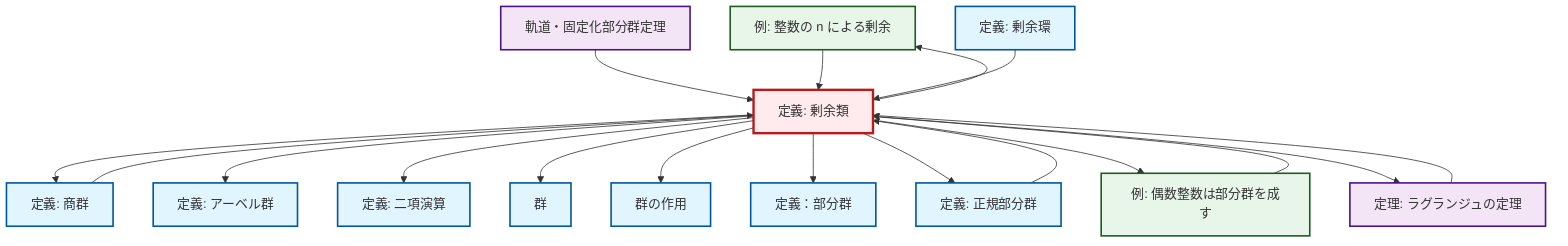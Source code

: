 graph TD
    classDef definition fill:#e1f5fe,stroke:#01579b,stroke-width:2px
    classDef theorem fill:#f3e5f5,stroke:#4a148c,stroke-width:2px
    classDef axiom fill:#fff3e0,stroke:#e65100,stroke-width:2px
    classDef example fill:#e8f5e9,stroke:#1b5e20,stroke-width:2px
    classDef current fill:#ffebee,stroke:#b71c1c,stroke-width:3px
    ex-quotient-integers-mod-n["例: 整数の n による剰余"]:::example
    def-abelian-group["定義: アーベル群"]:::definition
    def-quotient-group["定義: 商群"]:::definition
    thm-lagrange["定理: ラグランジュの定理"]:::theorem
    def-group-action["群の作用"]:::definition
    thm-orbit-stabilizer["軌道・固定化部分群定理"]:::theorem
    def-coset["定義: 剰余類"]:::definition
    def-normal-subgroup["定義: 正規部分群"]:::definition
    ex-even-integers-subgroup["例: 偶数整数は部分群を成す"]:::example
    def-quotient-ring["定義: 剰余環"]:::definition
    def-subgroup["定義：部分群"]:::definition
    def-group["群"]:::definition
    def-binary-operation["定義: 二項演算"]:::definition
    thm-orbit-stabilizer --> def-coset
    def-coset --> def-quotient-group
    ex-even-integers-subgroup --> def-coset
    def-coset --> def-abelian-group
    def-coset --> def-binary-operation
    def-coset --> def-group
    def-coset --> def-group-action
    def-coset --> def-subgroup
    thm-lagrange --> def-coset
    def-normal-subgroup --> def-coset
    def-quotient-group --> def-coset
    def-coset --> def-normal-subgroup
    def-coset --> ex-even-integers-subgroup
    def-coset --> ex-quotient-integers-mod-n
    ex-quotient-integers-mod-n --> def-coset
    def-quotient-ring --> def-coset
    def-coset --> thm-lagrange
    class def-coset current